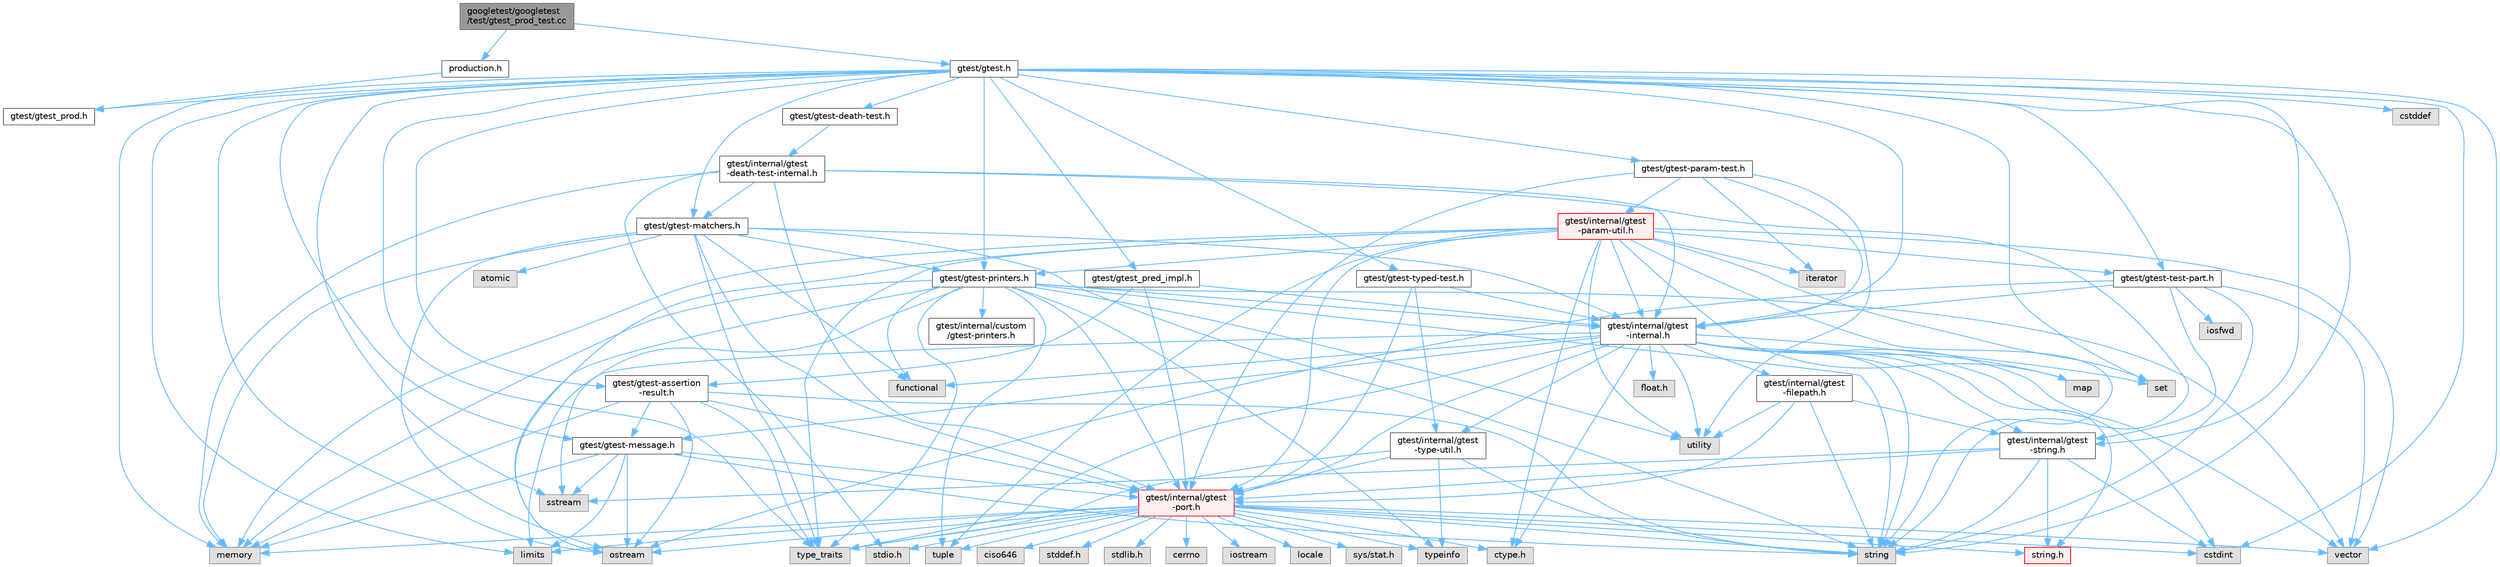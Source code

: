 digraph "googletest/googletest/test/gtest_prod_test.cc"
{
 // LATEX_PDF_SIZE
  bgcolor="transparent";
  edge [fontname=Helvetica,fontsize=10,labelfontname=Helvetica,labelfontsize=10];
  node [fontname=Helvetica,fontsize=10,shape=box,height=0.2,width=0.4];
  Node1 [id="Node000001",label="googletest/googletest\l/test/gtest_prod_test.cc",height=0.2,width=0.4,color="gray40", fillcolor="grey60", style="filled", fontcolor="black",tooltip=" "];
  Node1 -> Node2 [id="edge1_Node000001_Node000002",color="steelblue1",style="solid",tooltip=" "];
  Node2 [id="Node000002",label="production.h",height=0.2,width=0.4,color="grey40", fillcolor="white", style="filled",URL="$production_8h.html",tooltip=" "];
  Node2 -> Node3 [id="edge2_Node000002_Node000003",color="steelblue1",style="solid",tooltip=" "];
  Node3 [id="Node000003",label="gtest/gtest_prod.h",height=0.2,width=0.4,color="grey40", fillcolor="white", style="filled",URL="$gtest__prod_8h.html",tooltip=" "];
  Node1 -> Node4 [id="edge3_Node000001_Node000004",color="steelblue1",style="solid",tooltip=" "];
  Node4 [id="Node000004",label="gtest/gtest.h",height=0.2,width=0.4,color="grey40", fillcolor="white", style="filled",URL="$gtest_8h.html",tooltip=" "];
  Node4 -> Node5 [id="edge4_Node000004_Node000005",color="steelblue1",style="solid",tooltip=" "];
  Node5 [id="Node000005",label="cstddef",height=0.2,width=0.4,color="grey60", fillcolor="#E0E0E0", style="filled",tooltip=" "];
  Node4 -> Node6 [id="edge5_Node000004_Node000006",color="steelblue1",style="solid",tooltip=" "];
  Node6 [id="Node000006",label="cstdint",height=0.2,width=0.4,color="grey60", fillcolor="#E0E0E0", style="filled",tooltip=" "];
  Node4 -> Node7 [id="edge6_Node000004_Node000007",color="steelblue1",style="solid",tooltip=" "];
  Node7 [id="Node000007",label="limits",height=0.2,width=0.4,color="grey60", fillcolor="#E0E0E0", style="filled",tooltip=" "];
  Node4 -> Node8 [id="edge7_Node000004_Node000008",color="steelblue1",style="solid",tooltip=" "];
  Node8 [id="Node000008",label="memory",height=0.2,width=0.4,color="grey60", fillcolor="#E0E0E0", style="filled",tooltip=" "];
  Node4 -> Node9 [id="edge8_Node000004_Node000009",color="steelblue1",style="solid",tooltip=" "];
  Node9 [id="Node000009",label="ostream",height=0.2,width=0.4,color="grey60", fillcolor="#E0E0E0", style="filled",tooltip=" "];
  Node4 -> Node10 [id="edge9_Node000004_Node000010",color="steelblue1",style="solid",tooltip=" "];
  Node10 [id="Node000010",label="set",height=0.2,width=0.4,color="grey60", fillcolor="#E0E0E0", style="filled",tooltip=" "];
  Node4 -> Node11 [id="edge10_Node000004_Node000011",color="steelblue1",style="solid",tooltip=" "];
  Node11 [id="Node000011",label="sstream",height=0.2,width=0.4,color="grey60", fillcolor="#E0E0E0", style="filled",tooltip=" "];
  Node4 -> Node12 [id="edge11_Node000004_Node000012",color="steelblue1",style="solid",tooltip=" "];
  Node12 [id="Node000012",label="string",height=0.2,width=0.4,color="grey60", fillcolor="#E0E0E0", style="filled",tooltip=" "];
  Node4 -> Node13 [id="edge12_Node000004_Node000013",color="steelblue1",style="solid",tooltip=" "];
  Node13 [id="Node000013",label="type_traits",height=0.2,width=0.4,color="grey60", fillcolor="#E0E0E0", style="filled",tooltip=" "];
  Node4 -> Node14 [id="edge13_Node000004_Node000014",color="steelblue1",style="solid",tooltip=" "];
  Node14 [id="Node000014",label="vector",height=0.2,width=0.4,color="grey60", fillcolor="#E0E0E0", style="filled",tooltip=" "];
  Node4 -> Node15 [id="edge14_Node000004_Node000015",color="steelblue1",style="solid",tooltip=" "];
  Node15 [id="Node000015",label="gtest/gtest-assertion\l-result.h",height=0.2,width=0.4,color="grey40", fillcolor="white", style="filled",URL="$gtest-assertion-result_8h.html",tooltip=" "];
  Node15 -> Node8 [id="edge15_Node000015_Node000008",color="steelblue1",style="solid",tooltip=" "];
  Node15 -> Node9 [id="edge16_Node000015_Node000009",color="steelblue1",style="solid",tooltip=" "];
  Node15 -> Node12 [id="edge17_Node000015_Node000012",color="steelblue1",style="solid",tooltip=" "];
  Node15 -> Node13 [id="edge18_Node000015_Node000013",color="steelblue1",style="solid",tooltip=" "];
  Node15 -> Node16 [id="edge19_Node000015_Node000016",color="steelblue1",style="solid",tooltip=" "];
  Node16 [id="Node000016",label="gtest/gtest-message.h",height=0.2,width=0.4,color="grey40", fillcolor="white", style="filled",URL="$gtest-message_8h.html",tooltip=" "];
  Node16 -> Node7 [id="edge20_Node000016_Node000007",color="steelblue1",style="solid",tooltip=" "];
  Node16 -> Node8 [id="edge21_Node000016_Node000008",color="steelblue1",style="solid",tooltip=" "];
  Node16 -> Node9 [id="edge22_Node000016_Node000009",color="steelblue1",style="solid",tooltip=" "];
  Node16 -> Node11 [id="edge23_Node000016_Node000011",color="steelblue1",style="solid",tooltip=" "];
  Node16 -> Node12 [id="edge24_Node000016_Node000012",color="steelblue1",style="solid",tooltip=" "];
  Node16 -> Node17 [id="edge25_Node000016_Node000017",color="steelblue1",style="solid",tooltip=" "];
  Node17 [id="Node000017",label="gtest/internal/gtest\l-port.h",height=0.2,width=0.4,color="red", fillcolor="#FFF0F0", style="filled",URL="$gtest-port_8h.html",tooltip=" "];
  Node17 -> Node18 [id="edge26_Node000017_Node000018",color="steelblue1",style="solid",tooltip=" "];
  Node18 [id="Node000018",label="ciso646",height=0.2,width=0.4,color="grey60", fillcolor="#E0E0E0", style="filled",tooltip=" "];
  Node17 -> Node19 [id="edge27_Node000017_Node000019",color="steelblue1",style="solid",tooltip=" "];
  Node19 [id="Node000019",label="ctype.h",height=0.2,width=0.4,color="grey60", fillcolor="#E0E0E0", style="filled",tooltip=" "];
  Node17 -> Node20 [id="edge28_Node000017_Node000020",color="steelblue1",style="solid",tooltip=" "];
  Node20 [id="Node000020",label="stddef.h",height=0.2,width=0.4,color="grey60", fillcolor="#E0E0E0", style="filled",tooltip=" "];
  Node17 -> Node21 [id="edge29_Node000017_Node000021",color="steelblue1",style="solid",tooltip=" "];
  Node21 [id="Node000021",label="stdio.h",height=0.2,width=0.4,color="grey60", fillcolor="#E0E0E0", style="filled",tooltip=" "];
  Node17 -> Node22 [id="edge30_Node000017_Node000022",color="steelblue1",style="solid",tooltip=" "];
  Node22 [id="Node000022",label="stdlib.h",height=0.2,width=0.4,color="grey60", fillcolor="#E0E0E0", style="filled",tooltip=" "];
  Node17 -> Node23 [id="edge31_Node000017_Node000023",color="steelblue1",style="solid",tooltip=" "];
  Node23 [id="Node000023",label="string.h",height=0.2,width=0.4,color="red", fillcolor="#FFF0F0", style="filled",URL="$string_8h.html",tooltip=" "];
  Node17 -> Node34 [id="edge32_Node000017_Node000034",color="steelblue1",style="solid",tooltip=" "];
  Node34 [id="Node000034",label="cerrno",height=0.2,width=0.4,color="grey60", fillcolor="#E0E0E0", style="filled",tooltip=" "];
  Node17 -> Node6 [id="edge33_Node000017_Node000006",color="steelblue1",style="solid",tooltip=" "];
  Node17 -> Node35 [id="edge34_Node000017_Node000035",color="steelblue1",style="solid",tooltip=" "];
  Node35 [id="Node000035",label="iostream",height=0.2,width=0.4,color="grey60", fillcolor="#E0E0E0", style="filled",tooltip=" "];
  Node17 -> Node7 [id="edge35_Node000017_Node000007",color="steelblue1",style="solid",tooltip=" "];
  Node17 -> Node36 [id="edge36_Node000017_Node000036",color="steelblue1",style="solid",tooltip=" "];
  Node36 [id="Node000036",label="locale",height=0.2,width=0.4,color="grey60", fillcolor="#E0E0E0", style="filled",tooltip=" "];
  Node17 -> Node8 [id="edge37_Node000017_Node000008",color="steelblue1",style="solid",tooltip=" "];
  Node17 -> Node9 [id="edge38_Node000017_Node000009",color="steelblue1",style="solid",tooltip=" "];
  Node17 -> Node12 [id="edge39_Node000017_Node000012",color="steelblue1",style="solid",tooltip=" "];
  Node17 -> Node37 [id="edge40_Node000017_Node000037",color="steelblue1",style="solid",tooltip=" "];
  Node37 [id="Node000037",label="tuple",height=0.2,width=0.4,color="grey60", fillcolor="#E0E0E0", style="filled",tooltip=" "];
  Node17 -> Node13 [id="edge41_Node000017_Node000013",color="steelblue1",style="solid",tooltip=" "];
  Node17 -> Node14 [id="edge42_Node000017_Node000014",color="steelblue1",style="solid",tooltip=" "];
  Node17 -> Node38 [id="edge43_Node000017_Node000038",color="steelblue1",style="solid",tooltip=" "];
  Node38 [id="Node000038",label="sys/stat.h",height=0.2,width=0.4,color="grey60", fillcolor="#E0E0E0", style="filled",tooltip=" "];
  Node17 -> Node45 [id="edge44_Node000017_Node000045",color="steelblue1",style="solid",tooltip=" "];
  Node45 [id="Node000045",label="typeinfo",height=0.2,width=0.4,color="grey60", fillcolor="#E0E0E0", style="filled",tooltip=" "];
  Node15 -> Node17 [id="edge45_Node000015_Node000017",color="steelblue1",style="solid",tooltip=" "];
  Node4 -> Node46 [id="edge46_Node000004_Node000046",color="steelblue1",style="solid",tooltip=" "];
  Node46 [id="Node000046",label="gtest/gtest-death-test.h",height=0.2,width=0.4,color="grey40", fillcolor="white", style="filled",URL="$gtest-death-test_8h.html",tooltip=" "];
  Node46 -> Node47 [id="edge47_Node000046_Node000047",color="steelblue1",style="solid",tooltip=" "];
  Node47 [id="Node000047",label="gtest/internal/gtest\l-death-test-internal.h",height=0.2,width=0.4,color="grey40", fillcolor="white", style="filled",URL="$gtest-death-test-internal_8h.html",tooltip=" "];
  Node47 -> Node21 [id="edge48_Node000047_Node000021",color="steelblue1",style="solid",tooltip=" "];
  Node47 -> Node8 [id="edge49_Node000047_Node000008",color="steelblue1",style="solid",tooltip=" "];
  Node47 -> Node12 [id="edge50_Node000047_Node000012",color="steelblue1",style="solid",tooltip=" "];
  Node47 -> Node48 [id="edge51_Node000047_Node000048",color="steelblue1",style="solid",tooltip=" "];
  Node48 [id="Node000048",label="gtest/gtest-matchers.h",height=0.2,width=0.4,color="grey40", fillcolor="white", style="filled",URL="$gtest-matchers_8h.html",tooltip=" "];
  Node48 -> Node49 [id="edge52_Node000048_Node000049",color="steelblue1",style="solid",tooltip=" "];
  Node49 [id="Node000049",label="atomic",height=0.2,width=0.4,color="grey60", fillcolor="#E0E0E0", style="filled",tooltip=" "];
  Node48 -> Node50 [id="edge53_Node000048_Node000050",color="steelblue1",style="solid",tooltip=" "];
  Node50 [id="Node000050",label="functional",height=0.2,width=0.4,color="grey60", fillcolor="#E0E0E0", style="filled",tooltip=" "];
  Node48 -> Node8 [id="edge54_Node000048_Node000008",color="steelblue1",style="solid",tooltip=" "];
  Node48 -> Node9 [id="edge55_Node000048_Node000009",color="steelblue1",style="solid",tooltip=" "];
  Node48 -> Node12 [id="edge56_Node000048_Node000012",color="steelblue1",style="solid",tooltip=" "];
  Node48 -> Node13 [id="edge57_Node000048_Node000013",color="steelblue1",style="solid",tooltip=" "];
  Node48 -> Node51 [id="edge58_Node000048_Node000051",color="steelblue1",style="solid",tooltip=" "];
  Node51 [id="Node000051",label="gtest/gtest-printers.h",height=0.2,width=0.4,color="grey40", fillcolor="white", style="filled",URL="$gtest-printers_8h.html",tooltip=" "];
  Node51 -> Node50 [id="edge59_Node000051_Node000050",color="steelblue1",style="solid",tooltip=" "];
  Node51 -> Node8 [id="edge60_Node000051_Node000008",color="steelblue1",style="solid",tooltip=" "];
  Node51 -> Node9 [id="edge61_Node000051_Node000009",color="steelblue1",style="solid",tooltip=" "];
  Node51 -> Node11 [id="edge62_Node000051_Node000011",color="steelblue1",style="solid",tooltip=" "];
  Node51 -> Node12 [id="edge63_Node000051_Node000012",color="steelblue1",style="solid",tooltip=" "];
  Node51 -> Node37 [id="edge64_Node000051_Node000037",color="steelblue1",style="solid",tooltip=" "];
  Node51 -> Node13 [id="edge65_Node000051_Node000013",color="steelblue1",style="solid",tooltip=" "];
  Node51 -> Node45 [id="edge66_Node000051_Node000045",color="steelblue1",style="solid",tooltip=" "];
  Node51 -> Node28 [id="edge67_Node000051_Node000028",color="steelblue1",style="solid",tooltip=" "];
  Node28 [id="Node000028",label="utility",height=0.2,width=0.4,color="grey60", fillcolor="#E0E0E0", style="filled",tooltip=" "];
  Node51 -> Node14 [id="edge68_Node000051_Node000014",color="steelblue1",style="solid",tooltip=" "];
  Node51 -> Node52 [id="edge69_Node000051_Node000052",color="steelblue1",style="solid",tooltip=" "];
  Node52 [id="Node000052",label="gtest/internal/gtest\l-internal.h",height=0.2,width=0.4,color="grey40", fillcolor="white", style="filled",URL="$gtest-internal_8h.html",tooltip=" "];
  Node52 -> Node17 [id="edge70_Node000052_Node000017",color="steelblue1",style="solid",tooltip=" "];
  Node52 -> Node19 [id="edge71_Node000052_Node000019",color="steelblue1",style="solid",tooltip=" "];
  Node52 -> Node53 [id="edge72_Node000052_Node000053",color="steelblue1",style="solid",tooltip=" "];
  Node53 [id="Node000053",label="float.h",height=0.2,width=0.4,color="grey60", fillcolor="#E0E0E0", style="filled",tooltip=" "];
  Node52 -> Node23 [id="edge73_Node000052_Node000023",color="steelblue1",style="solid",tooltip=" "];
  Node52 -> Node6 [id="edge74_Node000052_Node000006",color="steelblue1",style="solid",tooltip=" "];
  Node52 -> Node50 [id="edge75_Node000052_Node000050",color="steelblue1",style="solid",tooltip=" "];
  Node52 -> Node7 [id="edge76_Node000052_Node000007",color="steelblue1",style="solid",tooltip=" "];
  Node52 -> Node54 [id="edge77_Node000052_Node000054",color="steelblue1",style="solid",tooltip=" "];
  Node54 [id="Node000054",label="map",height=0.2,width=0.4,color="grey60", fillcolor="#E0E0E0", style="filled",tooltip=" "];
  Node52 -> Node10 [id="edge78_Node000052_Node000010",color="steelblue1",style="solid",tooltip=" "];
  Node52 -> Node12 [id="edge79_Node000052_Node000012",color="steelblue1",style="solid",tooltip=" "];
  Node52 -> Node13 [id="edge80_Node000052_Node000013",color="steelblue1",style="solid",tooltip=" "];
  Node52 -> Node28 [id="edge81_Node000052_Node000028",color="steelblue1",style="solid",tooltip=" "];
  Node52 -> Node14 [id="edge82_Node000052_Node000014",color="steelblue1",style="solid",tooltip=" "];
  Node52 -> Node16 [id="edge83_Node000052_Node000016",color="steelblue1",style="solid",tooltip=" "];
  Node52 -> Node55 [id="edge84_Node000052_Node000055",color="steelblue1",style="solid",tooltip=" "];
  Node55 [id="Node000055",label="gtest/internal/gtest\l-filepath.h",height=0.2,width=0.4,color="grey40", fillcolor="white", style="filled",URL="$gtest-filepath_8h.html",tooltip=" "];
  Node55 -> Node12 [id="edge85_Node000055_Node000012",color="steelblue1",style="solid",tooltip=" "];
  Node55 -> Node28 [id="edge86_Node000055_Node000028",color="steelblue1",style="solid",tooltip=" "];
  Node55 -> Node17 [id="edge87_Node000055_Node000017",color="steelblue1",style="solid",tooltip=" "];
  Node55 -> Node56 [id="edge88_Node000055_Node000056",color="steelblue1",style="solid",tooltip=" "];
  Node56 [id="Node000056",label="gtest/internal/gtest\l-string.h",height=0.2,width=0.4,color="grey40", fillcolor="white", style="filled",URL="$gtest-string_8h.html",tooltip=" "];
  Node56 -> Node23 [id="edge89_Node000056_Node000023",color="steelblue1",style="solid",tooltip=" "];
  Node56 -> Node6 [id="edge90_Node000056_Node000006",color="steelblue1",style="solid",tooltip=" "];
  Node56 -> Node11 [id="edge91_Node000056_Node000011",color="steelblue1",style="solid",tooltip=" "];
  Node56 -> Node12 [id="edge92_Node000056_Node000012",color="steelblue1",style="solid",tooltip=" "];
  Node56 -> Node17 [id="edge93_Node000056_Node000017",color="steelblue1",style="solid",tooltip=" "];
  Node52 -> Node56 [id="edge94_Node000052_Node000056",color="steelblue1",style="solid",tooltip=" "];
  Node52 -> Node57 [id="edge95_Node000052_Node000057",color="steelblue1",style="solid",tooltip=" "];
  Node57 [id="Node000057",label="gtest/internal/gtest\l-type-util.h",height=0.2,width=0.4,color="grey40", fillcolor="white", style="filled",URL="$gtest-type-util_8h.html",tooltip=" "];
  Node57 -> Node12 [id="edge96_Node000057_Node000012",color="steelblue1",style="solid",tooltip=" "];
  Node57 -> Node13 [id="edge97_Node000057_Node000013",color="steelblue1",style="solid",tooltip=" "];
  Node57 -> Node45 [id="edge98_Node000057_Node000045",color="steelblue1",style="solid",tooltip=" "];
  Node57 -> Node17 [id="edge99_Node000057_Node000017",color="steelblue1",style="solid",tooltip=" "];
  Node51 -> Node17 [id="edge100_Node000051_Node000017",color="steelblue1",style="solid",tooltip=" "];
  Node51 -> Node58 [id="edge101_Node000051_Node000058",color="steelblue1",style="solid",tooltip=" "];
  Node58 [id="Node000058",label="gtest/internal/custom\l/gtest-printers.h",height=0.2,width=0.4,color="grey40", fillcolor="white", style="filled",URL="$internal_2custom_2gtest-printers_8h.html",tooltip=" "];
  Node48 -> Node52 [id="edge102_Node000048_Node000052",color="steelblue1",style="solid",tooltip=" "];
  Node48 -> Node17 [id="edge103_Node000048_Node000017",color="steelblue1",style="solid",tooltip=" "];
  Node47 -> Node52 [id="edge104_Node000047_Node000052",color="steelblue1",style="solid",tooltip=" "];
  Node47 -> Node17 [id="edge105_Node000047_Node000017",color="steelblue1",style="solid",tooltip=" "];
  Node4 -> Node48 [id="edge106_Node000004_Node000048",color="steelblue1",style="solid",tooltip=" "];
  Node4 -> Node16 [id="edge107_Node000004_Node000016",color="steelblue1",style="solid",tooltip=" "];
  Node4 -> Node59 [id="edge108_Node000004_Node000059",color="steelblue1",style="solid",tooltip=" "];
  Node59 [id="Node000059",label="gtest/gtest-param-test.h",height=0.2,width=0.4,color="grey40", fillcolor="white", style="filled",URL="$gtest-param-test_8h.html",tooltip=" "];
  Node59 -> Node30 [id="edge109_Node000059_Node000030",color="steelblue1",style="solid",tooltip=" "];
  Node30 [id="Node000030",label="iterator",height=0.2,width=0.4,color="grey60", fillcolor="#E0E0E0", style="filled",tooltip=" "];
  Node59 -> Node28 [id="edge110_Node000059_Node000028",color="steelblue1",style="solid",tooltip=" "];
  Node59 -> Node52 [id="edge111_Node000059_Node000052",color="steelblue1",style="solid",tooltip=" "];
  Node59 -> Node60 [id="edge112_Node000059_Node000060",color="steelblue1",style="solid",tooltip=" "];
  Node60 [id="Node000060",label="gtest/internal/gtest\l-param-util.h",height=0.2,width=0.4,color="red", fillcolor="#FFF0F0", style="filled",URL="$gtest-param-util_8h.html",tooltip=" "];
  Node60 -> Node19 [id="edge113_Node000060_Node000019",color="steelblue1",style="solid",tooltip=" "];
  Node60 -> Node30 [id="edge114_Node000060_Node000030",color="steelblue1",style="solid",tooltip=" "];
  Node60 -> Node54 [id="edge115_Node000060_Node000054",color="steelblue1",style="solid",tooltip=" "];
  Node60 -> Node8 [id="edge116_Node000060_Node000008",color="steelblue1",style="solid",tooltip=" "];
  Node60 -> Node9 [id="edge117_Node000060_Node000009",color="steelblue1",style="solid",tooltip=" "];
  Node60 -> Node10 [id="edge118_Node000060_Node000010",color="steelblue1",style="solid",tooltip=" "];
  Node60 -> Node12 [id="edge119_Node000060_Node000012",color="steelblue1",style="solid",tooltip=" "];
  Node60 -> Node37 [id="edge120_Node000060_Node000037",color="steelblue1",style="solid",tooltip=" "];
  Node60 -> Node13 [id="edge121_Node000060_Node000013",color="steelblue1",style="solid",tooltip=" "];
  Node60 -> Node28 [id="edge122_Node000060_Node000028",color="steelblue1",style="solid",tooltip=" "];
  Node60 -> Node14 [id="edge123_Node000060_Node000014",color="steelblue1",style="solid",tooltip=" "];
  Node60 -> Node51 [id="edge124_Node000060_Node000051",color="steelblue1",style="solid",tooltip=" "];
  Node60 -> Node63 [id="edge125_Node000060_Node000063",color="steelblue1",style="solid",tooltip=" "];
  Node63 [id="Node000063",label="gtest/gtest-test-part.h",height=0.2,width=0.4,color="grey40", fillcolor="white", style="filled",URL="$gtest-test-part_8h.html",tooltip=" "];
  Node63 -> Node64 [id="edge126_Node000063_Node000064",color="steelblue1",style="solid",tooltip=" "];
  Node64 [id="Node000064",label="iosfwd",height=0.2,width=0.4,color="grey60", fillcolor="#E0E0E0", style="filled",tooltip=" "];
  Node63 -> Node9 [id="edge127_Node000063_Node000009",color="steelblue1",style="solid",tooltip=" "];
  Node63 -> Node12 [id="edge128_Node000063_Node000012",color="steelblue1",style="solid",tooltip=" "];
  Node63 -> Node14 [id="edge129_Node000063_Node000014",color="steelblue1",style="solid",tooltip=" "];
  Node63 -> Node52 [id="edge130_Node000063_Node000052",color="steelblue1",style="solid",tooltip=" "];
  Node63 -> Node56 [id="edge131_Node000063_Node000056",color="steelblue1",style="solid",tooltip=" "];
  Node60 -> Node52 [id="edge132_Node000060_Node000052",color="steelblue1",style="solid",tooltip=" "];
  Node60 -> Node17 [id="edge133_Node000060_Node000017",color="steelblue1",style="solid",tooltip=" "];
  Node59 -> Node17 [id="edge134_Node000059_Node000017",color="steelblue1",style="solid",tooltip=" "];
  Node4 -> Node51 [id="edge135_Node000004_Node000051",color="steelblue1",style="solid",tooltip=" "];
  Node4 -> Node63 [id="edge136_Node000004_Node000063",color="steelblue1",style="solid",tooltip=" "];
  Node4 -> Node65 [id="edge137_Node000004_Node000065",color="steelblue1",style="solid",tooltip=" "];
  Node65 [id="Node000065",label="gtest/gtest-typed-test.h",height=0.2,width=0.4,color="grey40", fillcolor="white", style="filled",URL="$gtest-typed-test_8h.html",tooltip=" "];
  Node65 -> Node52 [id="edge138_Node000065_Node000052",color="steelblue1",style="solid",tooltip=" "];
  Node65 -> Node17 [id="edge139_Node000065_Node000017",color="steelblue1",style="solid",tooltip=" "];
  Node65 -> Node57 [id="edge140_Node000065_Node000057",color="steelblue1",style="solid",tooltip=" "];
  Node4 -> Node66 [id="edge141_Node000004_Node000066",color="steelblue1",style="solid",tooltip=" "];
  Node66 [id="Node000066",label="gtest/gtest_pred_impl.h",height=0.2,width=0.4,color="grey40", fillcolor="white", style="filled",URL="$gtest__pred__impl_8h.html",tooltip=" "];
  Node66 -> Node15 [id="edge142_Node000066_Node000015",color="steelblue1",style="solid",tooltip=" "];
  Node66 -> Node52 [id="edge143_Node000066_Node000052",color="steelblue1",style="solid",tooltip=" "];
  Node66 -> Node17 [id="edge144_Node000066_Node000017",color="steelblue1",style="solid",tooltip=" "];
  Node4 -> Node3 [id="edge145_Node000004_Node000003",color="steelblue1",style="solid",tooltip=" "];
  Node4 -> Node52 [id="edge146_Node000004_Node000052",color="steelblue1",style="solid",tooltip=" "];
  Node4 -> Node56 [id="edge147_Node000004_Node000056",color="steelblue1",style="solid",tooltip=" "];
}
